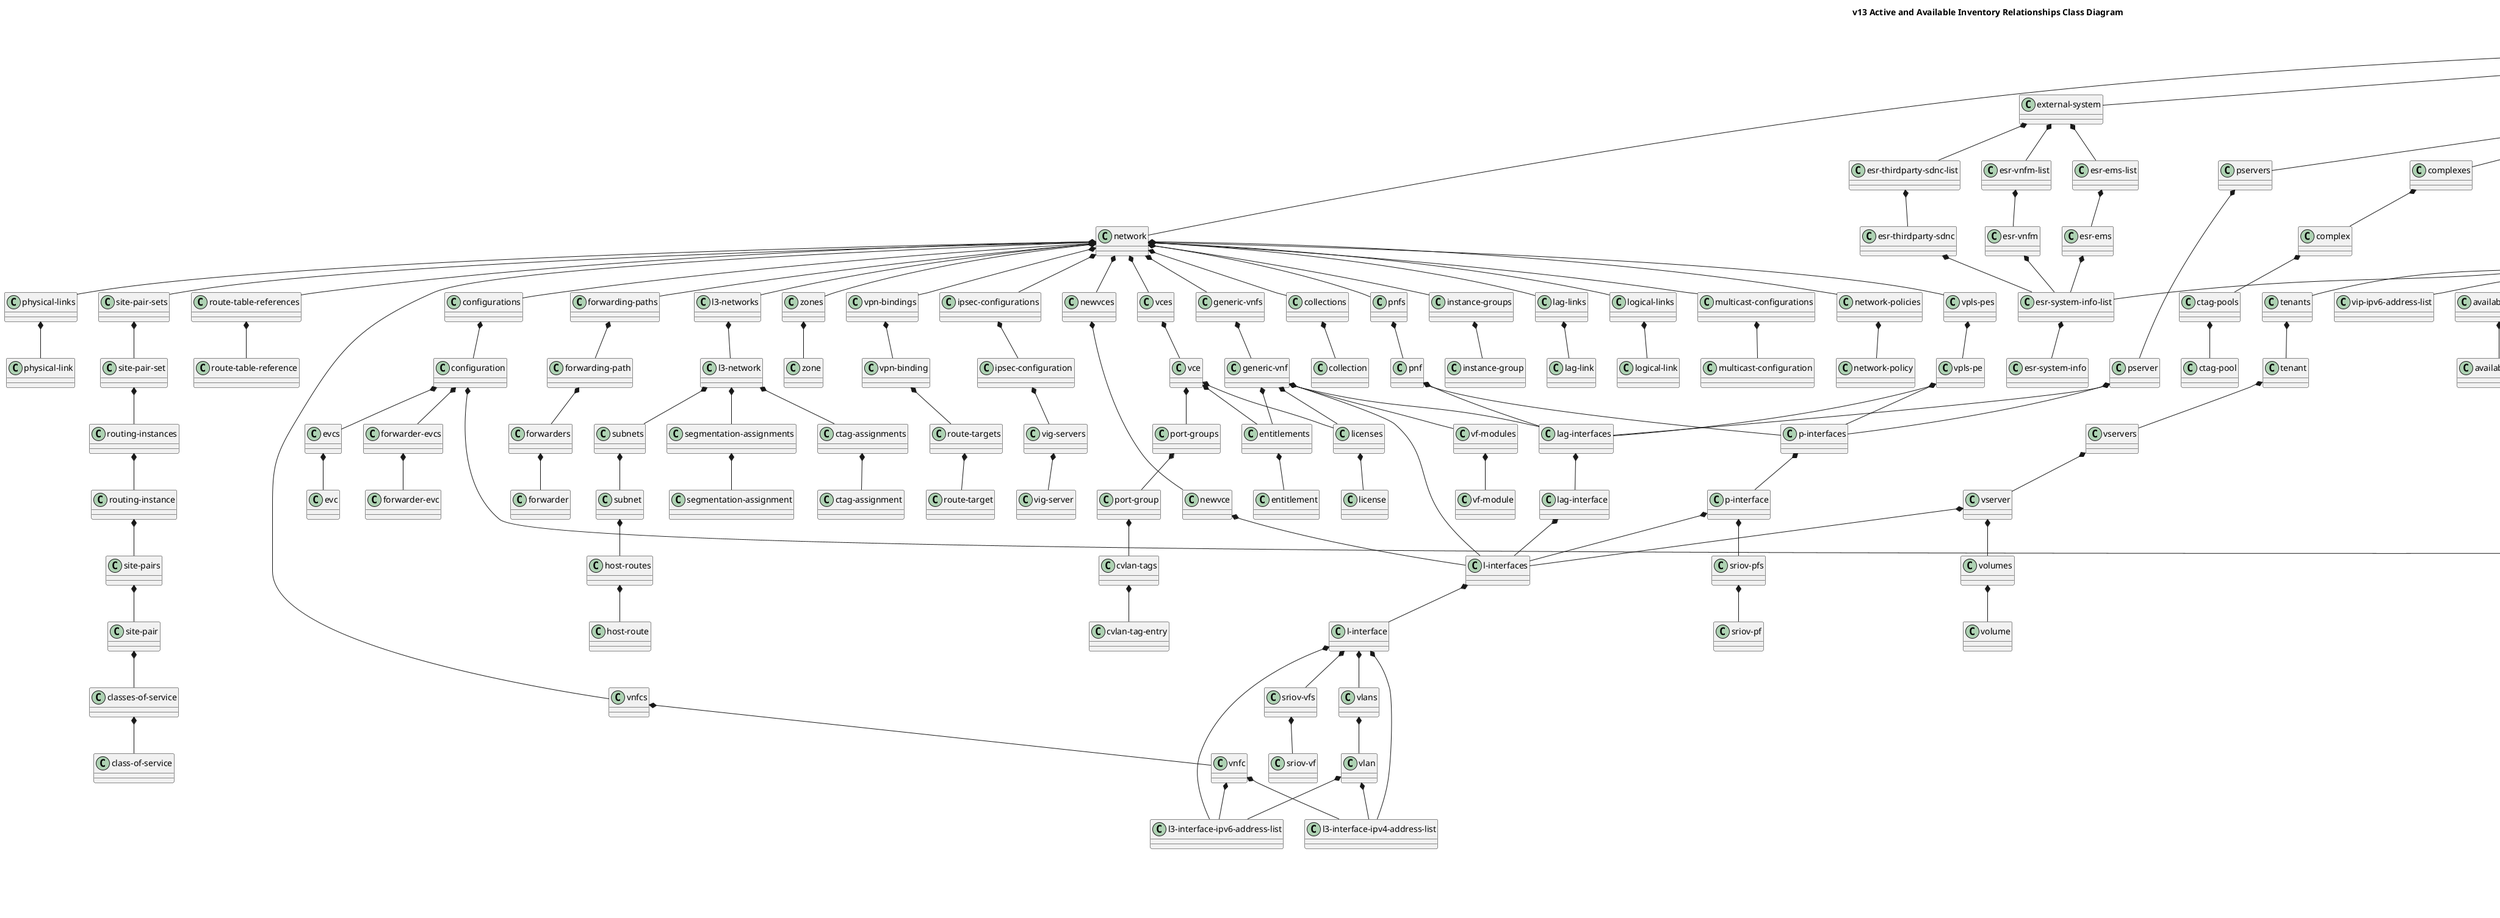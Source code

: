 @startuml

title v13 Active and Available Inventory Relationships Class Diagram
class Inventory
class business
class connectors
class connector
class metadata
class metadatum
class customers
class customer
class service-subscriptions
class service-subscription
class service-instances
class service-instance
class allotted-resources
class allotted-resource
class tunnel-xconnects
class tunnel-xconnect
class lines-of-business
class line-of-business
class owning-entities
class owning-entity
class platforms
class platform
class projects
class project
class cloud-infrastructure
class cloud-regions
class cloud-region
class availability-zones
class availability-zone
class dvs-switches
class dvs-switch
class esr-system-info-list
class esr-system-info
class flavors
class flavor
class hpa-capabilities
class hpa-capability
class hpa-feature-attributes
class group-assignments
class group-assignment
class images
class image
class oam-networks
class oam-network
class snapshots
class snapshot
class tenants
class tenant
class vservers
class vserver
class l-interfaces
class l-interface
class l3-interface-ipv4-address-list
class l3-interface-ipv6-address-list
class sriov-vfs
class sriov-vf
class vlans
class vlan
class volumes
class volume
class vip-ipv4-address-list
class vip-ipv6-address-list
class volume-groups
class volume-group
class complexes
class complex
class ctag-pools
class ctag-pool
class network-profiles
class network-profile
class operational-environments
class operational-environment
class pservers
class pserver
class lag-interfaces
class lag-interface
class p-interfaces
class p-interface
class sriov-pfs
class sriov-pf
class virtual-data-centers
class virtual-data-center
class external-system
class esr-ems-list
class esr-ems
class esr-thirdparty-sdnc-list
class esr-thirdparty-sdnc
class esr-vnfm-list
class esr-vnfm
class network
class collections
class collection
class configurations
class configuration
class evcs
class evc
class forwarder-evcs
class forwarder-evc
class forwarding-paths
class forwarding-path
class forwarders
class forwarder
class generic-vnfs
class generic-vnf
class entitlements
class entitlement
class licenses
class license
class vf-modules
class vf-module
class instance-groups
class instance-group
class ipsec-configurations
class ipsec-configuration
class vig-servers
class vig-server
class l3-networks
class l3-network
class ctag-assignments
class ctag-assignment
class segmentation-assignments
class segmentation-assignment
class subnets
class subnet
class host-routes
class host-route
class lag-links
class lag-link
class logical-links
class logical-link
class multicast-configurations
class multicast-configuration
class network-policies
class network-policy
class newvces
class newvce
class physical-links
class physical-link
class pnfs
class pnf
class route-table-references
class route-table-reference
class site-pair-sets
class site-pair-set
class routing-instances
class routing-instance
class site-pairs
class site-pair
class classes-of-service
class class-of-service
class vces
class vce
class port-groups
class port-group
class cvlan-tags
class cvlan-tag-entry
class vnfcs
class vnfc
class vpls-pes
class vpls-pe
class vpn-bindings
class vpn-binding
class route-targets
class route-target
class zones
class zone
class service-design-and-creation
class models
class model
class model-vers
class model-ver
class model-elements
class model-element
class model-constraints
class model-constraint
class constrained-element-sets
class constrained-element-set
class element-choice-sets
class element-choice-set
class named-queries
class named-query
class named-query-elements
class named-query-element
class property-constraints
class property-constraint
class related-lookups
class related-lookup
class service-capabilities
class service-capability
class services
class service
class vnf-images
class vnf-image
"Inventory" *-- "business"
"Inventory" *-- "cloud-infrastructure"
"Inventory" *-- "common"
"Inventory" *-- "external-system"
"Inventory" *-- "network"
"Inventory" *-- "service-design-and-creation"
"business" *-- "connectors"
"connectors" *-- "connector"
"connector" *-- "metadata"
"metadata" *-- "metadatum"
"business" *-- "customers"
"customers" *-- "customer"
"customer" *-- "service-subscriptions"
"service-subscriptions" *-- "service-subscription"
"service-subscription" *-- "service-instances"
"service-instances" *-- "service-instance"
"service-instance" *-- "allotted-resources"
"allotted-resources" *-- "allotted-resource"
"allotted-resource" *-- "tunnel-xconnects"
"tunnel-xconnects" *-- "tunnel-xconnect"
"service-instance" *-- "metadata"
"business" *-- "lines-of-business"
"lines-of-business" *-- "line-of-business"
"business" *-- "owning-entities"
"owning-entities" *-- "owning-entity"
"business" *-- "platforms"
"platforms" *-- "platform"
"business" *-- "projects"
"projects" *-- "project"
"cloud-infrastructure" *-- "cloud-regions"
"cloud-regions" *-- "cloud-region"
"cloud-region" *-- "availability-zones"
"availability-zones" *-- "availability-zone"
"cloud-region" *-- "dvs-switches"
"dvs-switches" *-- "dvs-switch"
"cloud-region" *-- "esr-system-info-list"
"esr-system-info-list" *-- "esr-system-info"
"cloud-region" *-- "flavors"
"flavors" *-- "flavor"
"flavor" *-- "hpa-capabilities"
"hpa-capabilities" *-- "hpa-capability"
"hpa-capability" *-- "hpa-feature-attributes"
"cloud-region" *-- "group-assignments"
"group-assignments" *-- "group-assignment"
"cloud-region" *-- "hpa-capabilities"
"cloud-region" *-- "images"
"images" *-- "image"
"image" *-- "metadata"
"cloud-region" *-- "oam-networks"
"oam-networks" *-- "oam-network"
"cloud-region" *-- "snapshots"
"snapshots" *-- "snapshot"
"cloud-region" *-- "tenants"
"tenants" *-- "tenant"
"tenant" *-- "vservers"
"vservers" *-- "vserver"
"vserver" *-- "l-interfaces"
"l-interfaces" *-- "l-interface"
"l-interface" *-- "l3-interface-ipv4-address-list"
"l-interface" *-- "l3-interface-ipv6-address-list"
"l-interface" *-- "sriov-vfs"
"sriov-vfs" *-- "sriov-vf"
"l-interface" *-- "vlans"
"vlans" *-- "vlan"
"vlan" *-- "l3-interface-ipv4-address-list"
"vlan" *-- "l3-interface-ipv6-address-list"
"vserver" *-- "volumes"
"volumes" *-- "volume"
"cloud-region" *-- "vip-ipv4-address-list"
"cloud-region" *-- "vip-ipv6-address-list"
"cloud-region" *-- "volume-groups"
"volume-groups" *-- "volume-group"
"cloud-infrastructure" *-- "complexes"
"complexes" *-- "complex"
"complex" *-- "ctag-pools"
"ctag-pools" *-- "ctag-pool"
"cloud-infrastructure" *-- "network-profiles"
"network-profiles" *-- "network-profile"
"cloud-infrastructure" *-- "operational-environments"
"operational-environments" *-- "operational-environment"
"cloud-infrastructure" *-- "pservers"
"pservers" *-- "pserver"
"pserver" *-- "lag-interfaces"
"lag-interfaces" *-- "lag-interface"
"lag-interface" *-- "l-interfaces"
"pserver" *-- "p-interfaces"
"p-interfaces" *-- "p-interface"
"p-interface" *-- "l-interfaces"
"p-interface" *-- "sriov-pfs"
"sriov-pfs" *-- "sriov-pf"
"cloud-infrastructure" *-- "virtual-data-centers"
"virtual-data-centers" *-- "virtual-data-center"
"external-system" *-- "esr-ems-list"
"esr-ems-list" *-- "esr-ems"
"esr-ems" *-- "esr-system-info-list"
"external-system" *-- "esr-thirdparty-sdnc-list"
"esr-thirdparty-sdnc-list" *-- "esr-thirdparty-sdnc"
"esr-thirdparty-sdnc" *-- "esr-system-info-list"
"external-system" *-- "esr-vnfm-list"
"esr-vnfm-list" *-- "esr-vnfm"
"esr-vnfm" *-- "esr-system-info-list"
"network" *-- "collections"
"collections" *-- "collection"
"network" *-- "configurations"
"configurations" *-- "configuration"
"configuration" *-- "evcs"
"evcs" *-- "evc"
"configuration" *-- "forwarder-evcs"
"forwarder-evcs" *-- "forwarder-evc"
"configuration" *-- "metadata"
"network" *-- "forwarding-paths"
"forwarding-paths" *-- "forwarding-path"
"forwarding-path" *-- "forwarders"
"forwarders" *-- "forwarder"
"network" *-- "generic-vnfs"
"generic-vnfs" *-- "generic-vnf"
"generic-vnf" *-- "entitlements"
"entitlements" *-- "entitlement"
"generic-vnf" *-- "l-interfaces"
"generic-vnf" *-- "lag-interfaces"
"generic-vnf" *-- "licenses"
"licenses" *-- "license"
"generic-vnf" *-- "vf-modules"
"vf-modules" *-- "vf-module"
"network" *-- "instance-groups"
"instance-groups" *-- "instance-group"
"network" *-- "ipsec-configurations"
"ipsec-configurations" *-- "ipsec-configuration"
"ipsec-configuration" *-- "vig-servers"
"vig-servers" *-- "vig-server"
"network" *-- "l3-networks"
"l3-networks" *-- "l3-network"
"l3-network" *-- "ctag-assignments"
"ctag-assignments" *-- "ctag-assignment"
"l3-network" *-- "segmentation-assignments"
"segmentation-assignments" *-- "segmentation-assignment"
"l3-network" *-- "subnets"
"subnets" *-- "subnet"
"subnet" *-- "host-routes"
"host-routes" *-- "host-route"
"network" *-- "lag-links"
"lag-links" *-- "lag-link"
"network" *-- "logical-links"
"logical-links" *-- "logical-link"
"network" *-- "multicast-configurations"
"multicast-configurations" *-- "multicast-configuration"
"network" *-- "network-policies"
"network-policies" *-- "network-policy"
"network" *-- "newvces"
"newvces" *-- "newvce"
"newvce" *-- "l-interfaces"
"network" *-- "physical-links"
"physical-links" *-- "physical-link"
"network" *-- "pnfs"
"pnfs" *-- "pnf"
"pnf" *-- "lag-interfaces"
"pnf" *-- "p-interfaces"
"network" *-- "route-table-references"
"route-table-references" *-- "route-table-reference"
"network" *-- "site-pair-sets"
"site-pair-sets" *-- "site-pair-set"
"site-pair-set" *-- "routing-instances"
"routing-instances" *-- "routing-instance"
"routing-instance" *-- "site-pairs"
"site-pairs" *-- "site-pair"
"site-pair" *-- "classes-of-service"
"classes-of-service" *-- "class-of-service"
"network" *-- "vces"
"vces" *-- "vce"
"vce" *-- "entitlements"
"vce" *-- "licenses"
"vce" *-- "port-groups"
"port-groups" *-- "port-group"
"port-group" *-- "cvlan-tags"
"cvlan-tags" *-- "cvlan-tag-entry"
"network" *-- "vnfcs"
"vnfcs" *-- "vnfc"
"vnfc" *-- "l3-interface-ipv4-address-list"
"vnfc" *-- "l3-interface-ipv6-address-list"
"network" *-- "vpls-pes"
"vpls-pes" *-- "vpls-pe"
"vpls-pe" *-- "lag-interfaces"
"vpls-pe" *-- "p-interfaces"
"network" *-- "vpn-bindings"
"vpn-bindings" *-- "vpn-binding"
"vpn-binding" *-- "route-targets"
"route-targets" *-- "route-target"
"network" *-- "zones"
"zones" *-- "zone"
"service-design-and-creation" *-- "models"
"models" *-- "model"
"model" *-- "model-vers"
"model-vers" *-- "model-ver"
"model-ver" *-- "metadata"
"model-ver" *-- "model-elements"
"model-elements" *-- "model-element"
"model-element" *-- "model-constraints"
"model-constraints" *-- "model-constraint"
"model-constraint" *-- "constrained-element-sets"
"constrained-element-sets" *-- "constrained-element-set"
"constrained-element-set" *-- "element-choice-sets"
"element-choice-sets" *-- "element-choice-set"
"service-design-and-creation" *-- "named-queries"
"named-queries" *-- "named-query"
"named-query" *-- "named-query-elements"
"named-query-elements" *-- "named-query-element"
"named-query-element" *-- "property-constraints"
"property-constraints" *-- "property-constraint"
"named-query-element" *-- "related-lookups"
"related-lookups" *-- "related-lookup"
"service-design-and-creation" *-- "service-capabilities"
"service-capabilities" *-- "service-capability"
"service-design-and-creation" *-- "services"
"services" *-- "service"
"service-design-and-creation" *-- "vnf-images"
"vnf-images" *-- "vnf-image"
@enduml
